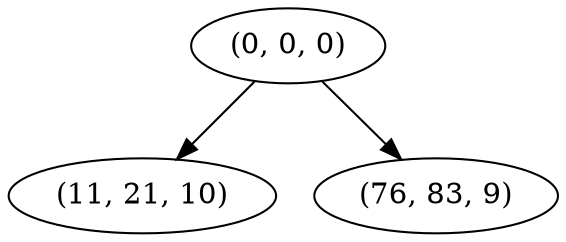 digraph tree {
    "(0, 0, 0)";
    "(11, 21, 10)";
    "(76, 83, 9)";
    "(0, 0, 0)" -> "(11, 21, 10)";
    "(0, 0, 0)" -> "(76, 83, 9)";
}
